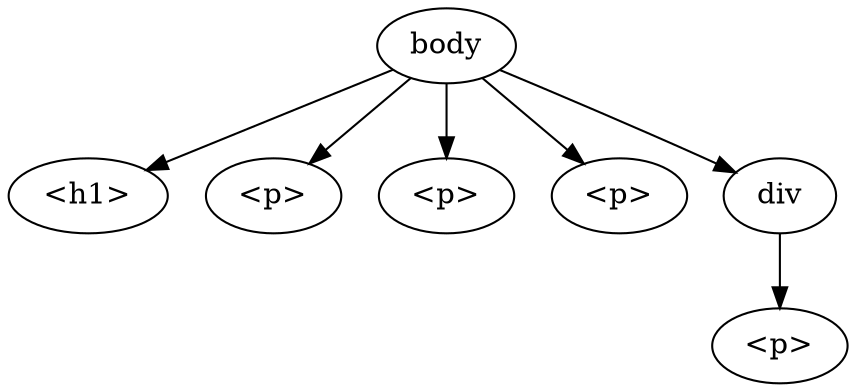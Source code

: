 digraph G {
h1[label="<h1>"] ;
p1[label="<p>"];
p2[label="<p>"];
p3[label="<p>"];
p4[label="<p>"];
body->h1;
body -> p1;
body -> p2;
body -> p3;
body->div->p4
}
